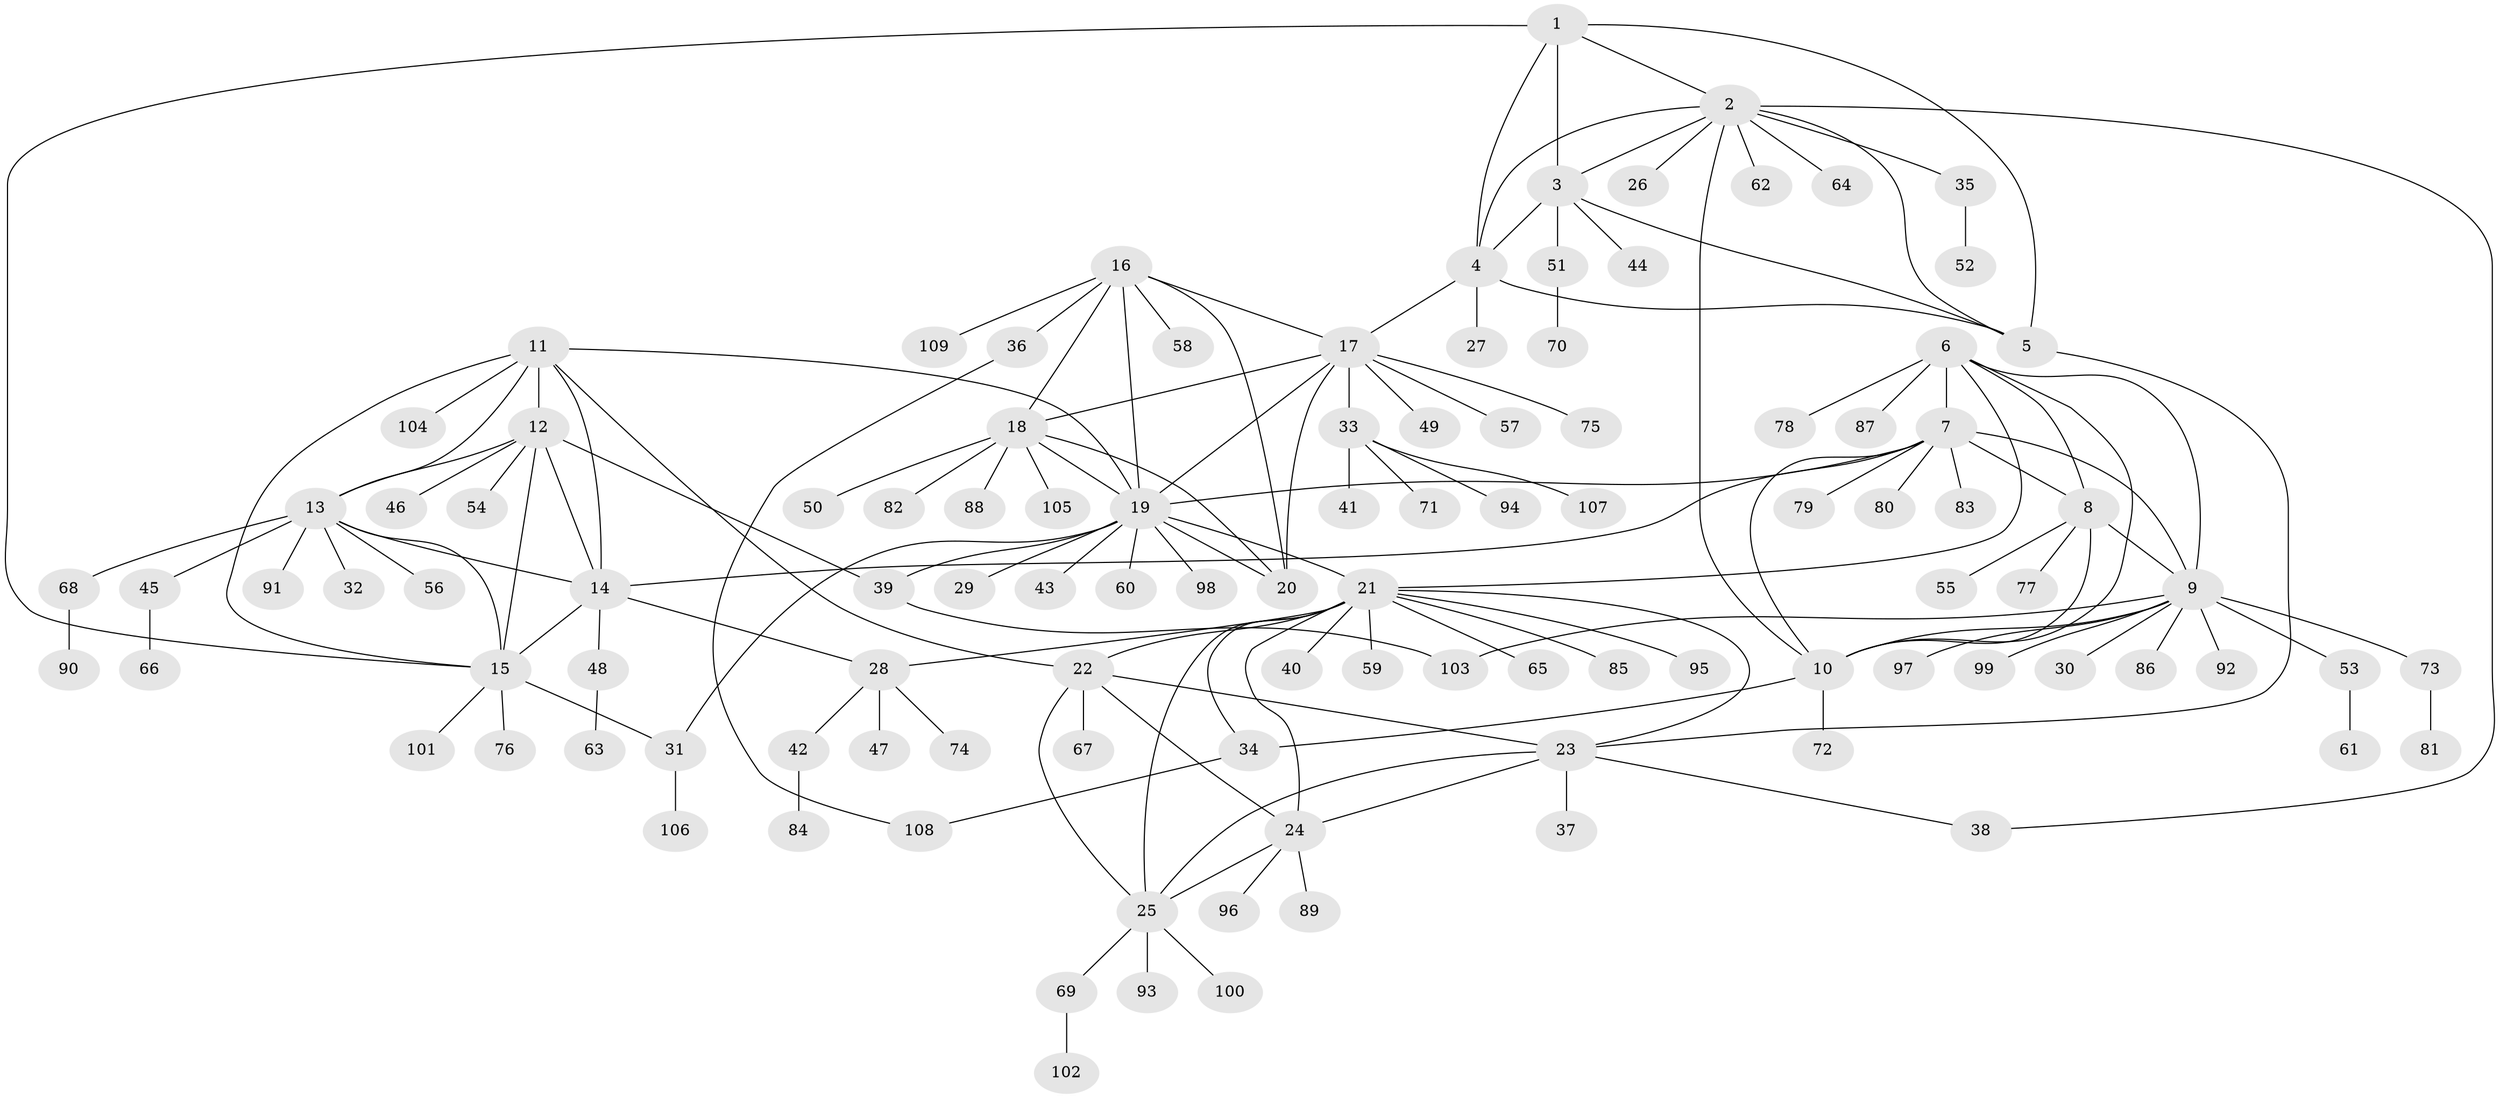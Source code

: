 // Generated by graph-tools (version 1.1) at 2025/02/03/09/25 03:02:49]
// undirected, 109 vertices, 151 edges
graph export_dot {
graph [start="1"]
  node [color=gray90,style=filled];
  1;
  2;
  3;
  4;
  5;
  6;
  7;
  8;
  9;
  10;
  11;
  12;
  13;
  14;
  15;
  16;
  17;
  18;
  19;
  20;
  21;
  22;
  23;
  24;
  25;
  26;
  27;
  28;
  29;
  30;
  31;
  32;
  33;
  34;
  35;
  36;
  37;
  38;
  39;
  40;
  41;
  42;
  43;
  44;
  45;
  46;
  47;
  48;
  49;
  50;
  51;
  52;
  53;
  54;
  55;
  56;
  57;
  58;
  59;
  60;
  61;
  62;
  63;
  64;
  65;
  66;
  67;
  68;
  69;
  70;
  71;
  72;
  73;
  74;
  75;
  76;
  77;
  78;
  79;
  80;
  81;
  82;
  83;
  84;
  85;
  86;
  87;
  88;
  89;
  90;
  91;
  92;
  93;
  94;
  95;
  96;
  97;
  98;
  99;
  100;
  101;
  102;
  103;
  104;
  105;
  106;
  107;
  108;
  109;
  1 -- 2;
  1 -- 3;
  1 -- 4;
  1 -- 5;
  1 -- 15;
  2 -- 3;
  2 -- 4;
  2 -- 5;
  2 -- 10;
  2 -- 26;
  2 -- 35;
  2 -- 38;
  2 -- 62;
  2 -- 64;
  3 -- 4;
  3 -- 5;
  3 -- 44;
  3 -- 51;
  4 -- 5;
  4 -- 17;
  4 -- 27;
  5 -- 23;
  6 -- 7;
  6 -- 8;
  6 -- 9;
  6 -- 10;
  6 -- 21;
  6 -- 78;
  6 -- 87;
  7 -- 8;
  7 -- 9;
  7 -- 10;
  7 -- 14;
  7 -- 19;
  7 -- 79;
  7 -- 80;
  7 -- 83;
  8 -- 9;
  8 -- 10;
  8 -- 55;
  8 -- 77;
  9 -- 10;
  9 -- 30;
  9 -- 53;
  9 -- 73;
  9 -- 86;
  9 -- 92;
  9 -- 97;
  9 -- 99;
  9 -- 103;
  10 -- 34;
  10 -- 72;
  11 -- 12;
  11 -- 13;
  11 -- 14;
  11 -- 15;
  11 -- 19;
  11 -- 22;
  11 -- 104;
  12 -- 13;
  12 -- 14;
  12 -- 15;
  12 -- 39;
  12 -- 46;
  12 -- 54;
  13 -- 14;
  13 -- 15;
  13 -- 32;
  13 -- 45;
  13 -- 56;
  13 -- 68;
  13 -- 91;
  14 -- 15;
  14 -- 28;
  14 -- 48;
  15 -- 31;
  15 -- 76;
  15 -- 101;
  16 -- 17;
  16 -- 18;
  16 -- 19;
  16 -- 20;
  16 -- 36;
  16 -- 58;
  16 -- 109;
  17 -- 18;
  17 -- 19;
  17 -- 20;
  17 -- 33;
  17 -- 49;
  17 -- 57;
  17 -- 75;
  18 -- 19;
  18 -- 20;
  18 -- 50;
  18 -- 82;
  18 -- 88;
  18 -- 105;
  19 -- 20;
  19 -- 21;
  19 -- 29;
  19 -- 31;
  19 -- 39;
  19 -- 43;
  19 -- 60;
  19 -- 98;
  21 -- 22;
  21 -- 23;
  21 -- 24;
  21 -- 25;
  21 -- 28;
  21 -- 34;
  21 -- 40;
  21 -- 59;
  21 -- 65;
  21 -- 85;
  21 -- 95;
  22 -- 23;
  22 -- 24;
  22 -- 25;
  22 -- 67;
  23 -- 24;
  23 -- 25;
  23 -- 37;
  23 -- 38;
  24 -- 25;
  24 -- 89;
  24 -- 96;
  25 -- 69;
  25 -- 93;
  25 -- 100;
  28 -- 42;
  28 -- 47;
  28 -- 74;
  31 -- 106;
  33 -- 41;
  33 -- 71;
  33 -- 94;
  33 -- 107;
  34 -- 108;
  35 -- 52;
  36 -- 108;
  39 -- 103;
  42 -- 84;
  45 -- 66;
  48 -- 63;
  51 -- 70;
  53 -- 61;
  68 -- 90;
  69 -- 102;
  73 -- 81;
}
